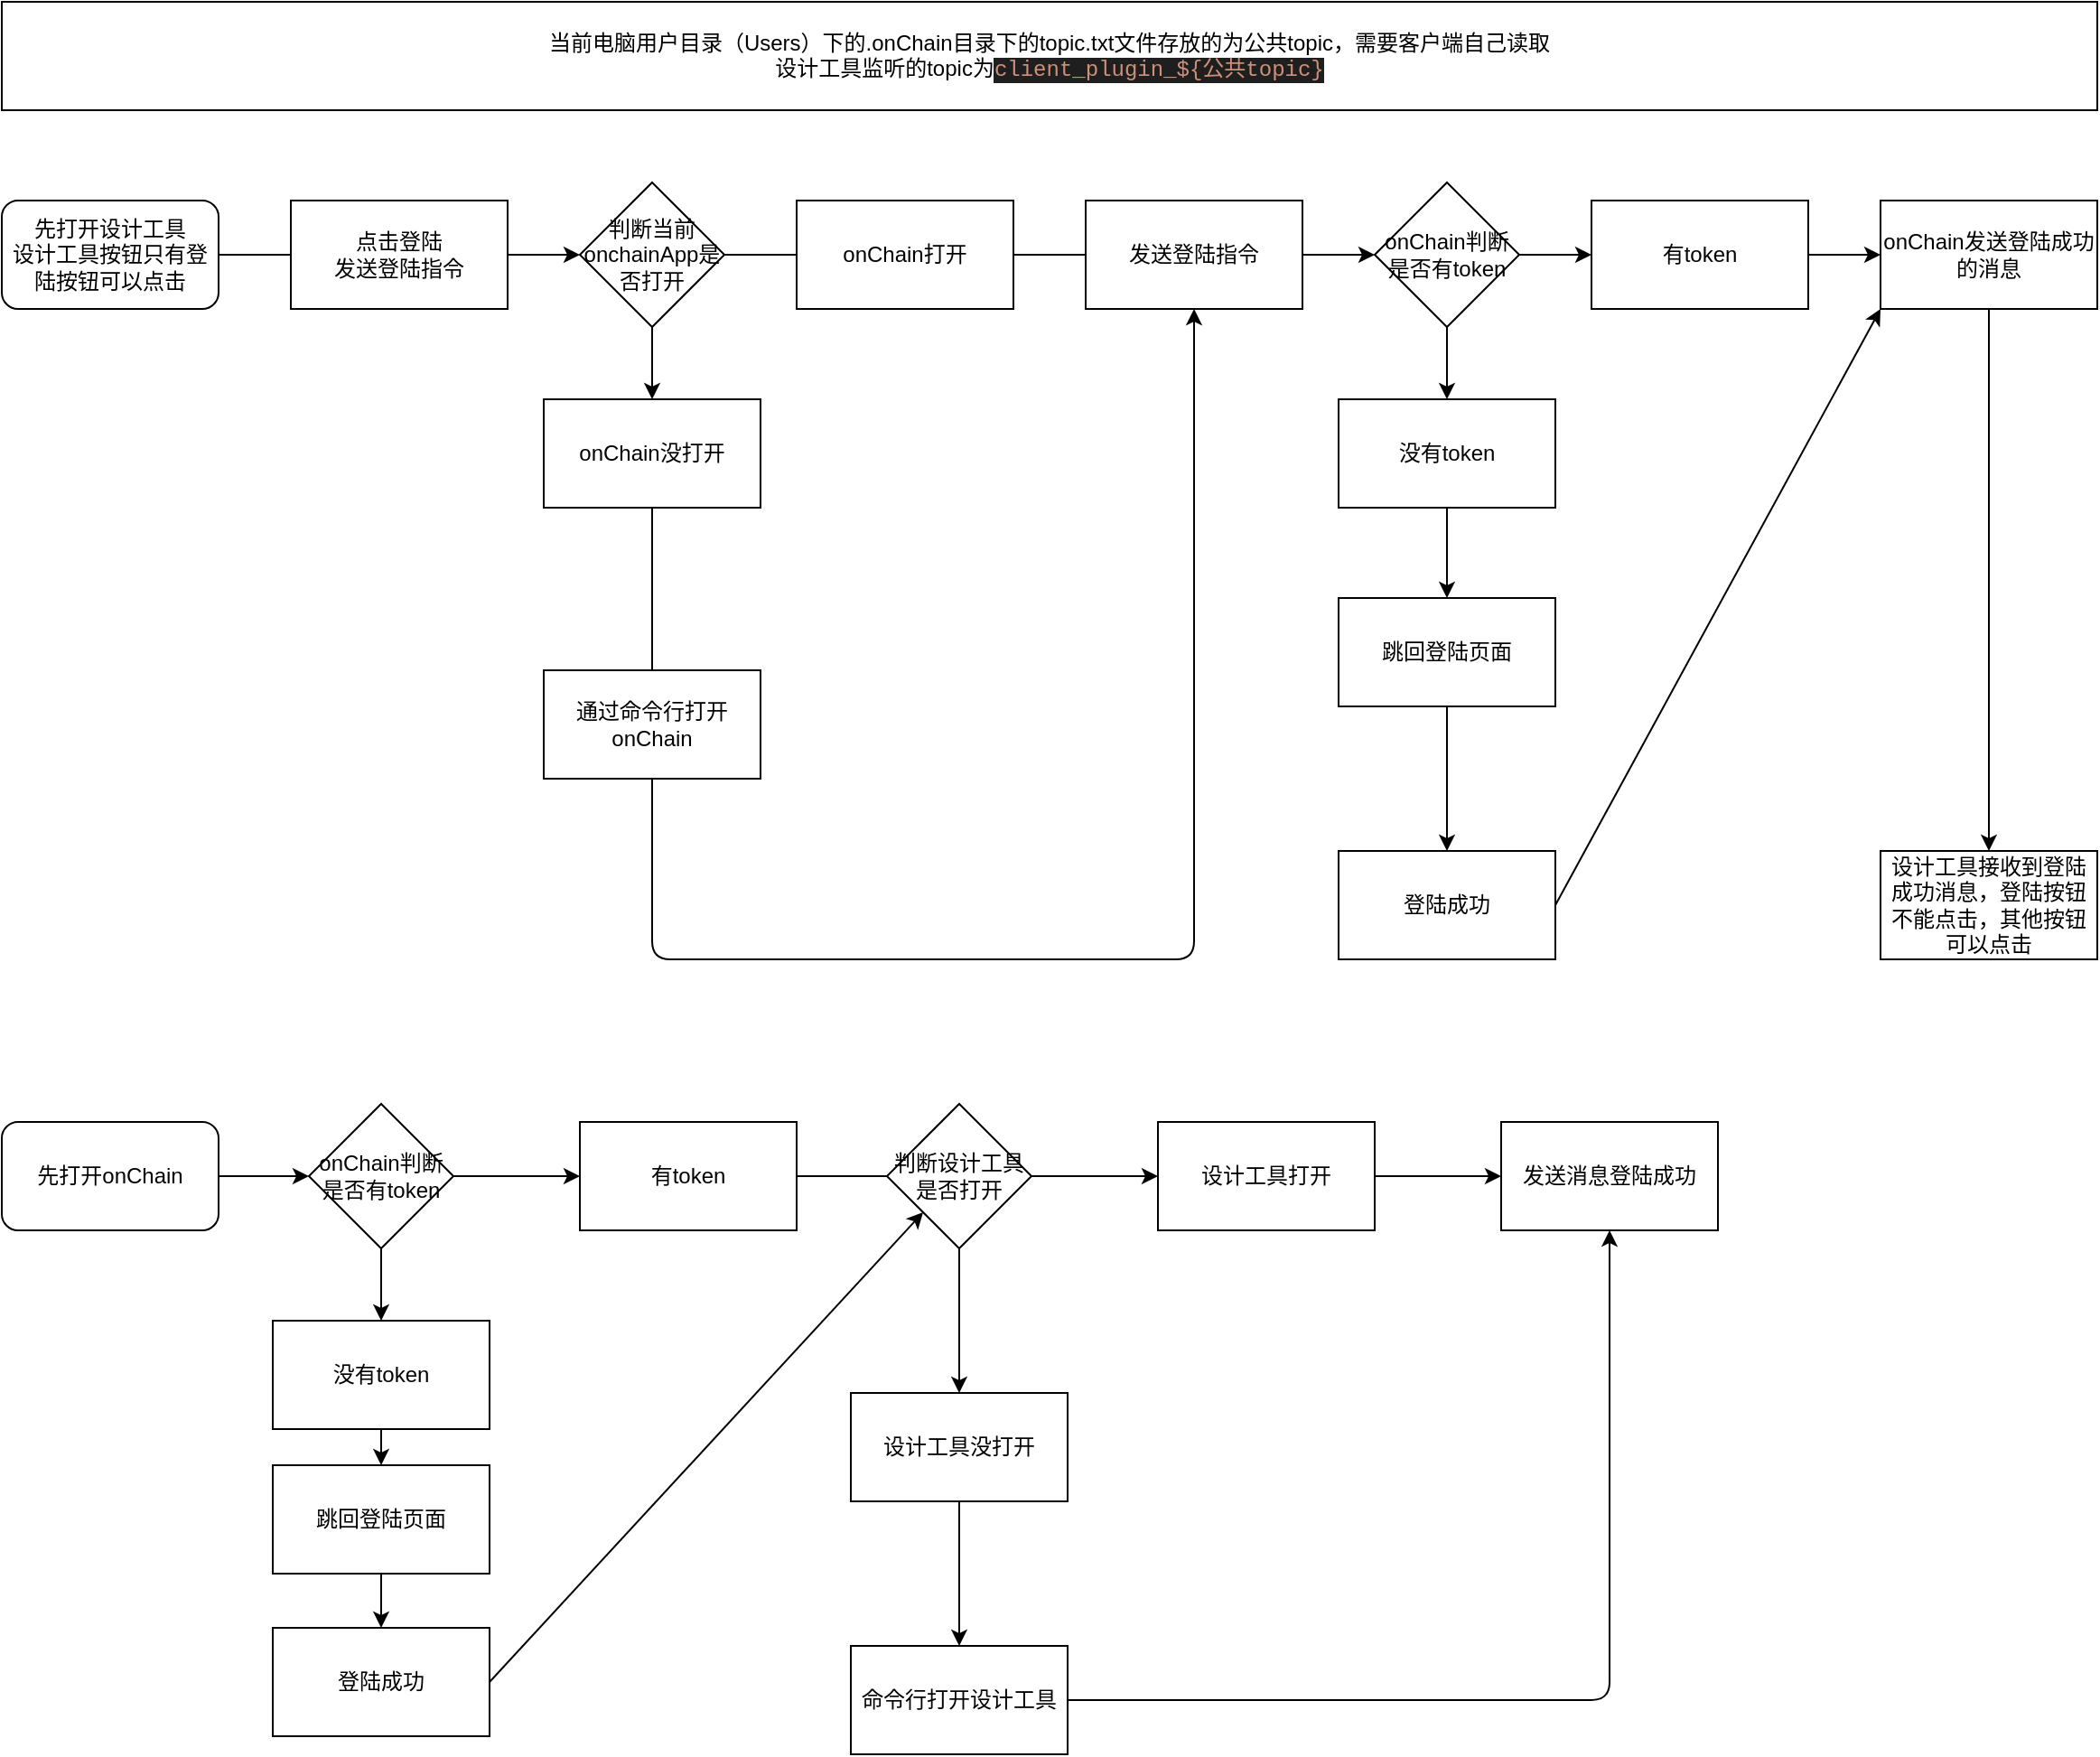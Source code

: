 <mxfile>
    <diagram id="YHDQdFkAgCr99mk0OZ_L" name="Page-1">
        <mxGraphModel dx="1845" dy="658" grid="1" gridSize="10" guides="1" tooltips="1" connect="1" arrows="1" fold="1" page="1" pageScale="1" pageWidth="827" pageHeight="1169" background="#ffffff" math="0" shadow="0">
            <root>
                <mxCell id="0"/>
                <mxCell id="1" parent="0"/>
                <mxCell id="17" value="" style="edgeStyle=none;html=1;startArrow=none;entryX=0;entryY=0.5;entryDx=0;entryDy=0;" edge="1" parent="1" source="20" target="52">
                    <mxGeometry relative="1" as="geometry">
                        <mxPoint x="-210" y="160" as="targetPoint"/>
                    </mxGeometry>
                </mxCell>
                <mxCell id="3" value="先打开设计工具&lt;br&gt;设计工具按钮只有登陆按钮可以点击" style="rounded=1;whiteSpace=wrap;html=1;" vertex="1" parent="1">
                    <mxGeometry x="-440" y="130" width="120" height="60" as="geometry"/>
                </mxCell>
                <mxCell id="23" value="" style="edgeStyle=none;html=1;" edge="1" parent="1" source="18" target="22">
                    <mxGeometry relative="1" as="geometry"/>
                </mxCell>
                <mxCell id="30" value="" style="edgeStyle=none;html=1;" edge="1" parent="1" source="18" target="29">
                    <mxGeometry relative="1" as="geometry"/>
                </mxCell>
                <mxCell id="18" value="onChain判断是否有token" style="rhombus;whiteSpace=wrap;html=1;" vertex="1" parent="1">
                    <mxGeometry x="320" y="120" width="80" height="80" as="geometry"/>
                </mxCell>
                <mxCell id="21" value="" style="edgeStyle=none;html=1;startArrow=none;exitX=1;exitY=0.5;exitDx=0;exitDy=0;" edge="1" parent="1" source="53" target="18">
                    <mxGeometry relative="1" as="geometry">
                        <mxPoint x="120" y="160" as="sourcePoint"/>
                    </mxGeometry>
                </mxCell>
                <mxCell id="32" value="" style="edgeStyle=none;html=1;" edge="1" parent="1" source="22" target="31">
                    <mxGeometry relative="1" as="geometry"/>
                </mxCell>
                <mxCell id="22" value="没有token" style="whiteSpace=wrap;html=1;" vertex="1" parent="1">
                    <mxGeometry x="300" y="240" width="120" height="60" as="geometry"/>
                </mxCell>
                <mxCell id="26" value="当前电脑用户目录（Users）下的.onChain目录下的topic.txt文件存放的为公共topic，需要客户端自己读取&lt;br&gt;设计工具监听的topic为&lt;span style=&quot;color: rgb(206, 145, 120); background-color: rgb(31, 31, 31); font-family: Menlo, Monaco, &amp;quot;Courier New&amp;quot;, monospace;&quot;&gt;client_plugin_${公共topic}&lt;/span&gt;" style="rounded=0;whiteSpace=wrap;html=1;" vertex="1" parent="1">
                    <mxGeometry x="-440" y="20" width="1160" height="60" as="geometry"/>
                </mxCell>
                <mxCell id="34" value="" style="edgeStyle=none;html=1;" edge="1" parent="1" source="29" target="33">
                    <mxGeometry relative="1" as="geometry"/>
                </mxCell>
                <mxCell id="29" value="有token" style="whiteSpace=wrap;html=1;" vertex="1" parent="1">
                    <mxGeometry x="440" y="130" width="120" height="60" as="geometry"/>
                </mxCell>
                <mxCell id="40" value="" style="edgeStyle=none;html=1;" edge="1" parent="1" source="31" target="39">
                    <mxGeometry relative="1" as="geometry"/>
                </mxCell>
                <mxCell id="31" value="跳回登陆页面" style="whiteSpace=wrap;html=1;" vertex="1" parent="1">
                    <mxGeometry x="300" y="350" width="120" height="60" as="geometry"/>
                </mxCell>
                <mxCell id="33" value="onChain发送登陆成功的消息" style="whiteSpace=wrap;html=1;" vertex="1" parent="1">
                    <mxGeometry x="600" y="130" width="120" height="60" as="geometry"/>
                </mxCell>
                <mxCell id="38" value="" style="edgeStyle=none;html=1;exitX=0.5;exitY=1;exitDx=0;exitDy=0;" edge="1" parent="1" source="33" target="37">
                    <mxGeometry relative="1" as="geometry">
                        <mxPoint x="660" y="410" as="sourcePoint"/>
                    </mxGeometry>
                </mxCell>
                <mxCell id="37" value="设计工具接收到登陆成功消息，登陆按钮不能点击，其他按钮可以点击&lt;br&gt;" style="whiteSpace=wrap;html=1;" vertex="1" parent="1">
                    <mxGeometry x="600" y="490" width="120" height="60" as="geometry"/>
                </mxCell>
                <mxCell id="41" style="edgeStyle=none;html=1;exitX=1;exitY=0.5;exitDx=0;exitDy=0;entryX=0;entryY=1;entryDx=0;entryDy=0;" edge="1" parent="1" source="39" target="33">
                    <mxGeometry relative="1" as="geometry"/>
                </mxCell>
                <mxCell id="39" value="登陆成功" style="whiteSpace=wrap;html=1;" vertex="1" parent="1">
                    <mxGeometry x="300" y="490" width="120" height="60" as="geometry"/>
                </mxCell>
                <mxCell id="70" value="" style="edgeStyle=none;html=1;" edge="1" parent="1" source="42" target="65">
                    <mxGeometry relative="1" as="geometry"/>
                </mxCell>
                <mxCell id="42" value="先打开onChain&lt;br&gt;" style="rounded=1;whiteSpace=wrap;html=1;" vertex="1" parent="1">
                    <mxGeometry x="-440" y="640" width="120" height="60" as="geometry"/>
                </mxCell>
                <mxCell id="50" value="" style="edgeStyle=none;html=1;endArrow=none;" edge="1" parent="1" source="3" target="20">
                    <mxGeometry relative="1" as="geometry">
                        <mxPoint x="-330" y="160" as="sourcePoint"/>
                        <mxPoint x="-210" y="160" as="targetPoint"/>
                    </mxGeometry>
                </mxCell>
                <mxCell id="20" value="点击登陆&lt;br&gt;发送登陆指令" style="rounded=0;whiteSpace=wrap;html=1;" vertex="1" parent="1">
                    <mxGeometry x="-280" y="130" width="120" height="60" as="geometry"/>
                </mxCell>
                <mxCell id="58" value="" style="edgeStyle=none;html=1;" edge="1" parent="1" source="52" target="57">
                    <mxGeometry relative="1" as="geometry"/>
                </mxCell>
                <mxCell id="52" value="判断当前onchainApp是否打开" style="rhombus;whiteSpace=wrap;html=1;" vertex="1" parent="1">
                    <mxGeometry x="-120" y="120" width="80" height="80" as="geometry"/>
                </mxCell>
                <mxCell id="54" value="" style="edgeStyle=none;html=1;startArrow=none;exitX=1;exitY=0.5;exitDx=0;exitDy=0;endArrow=none;" edge="1" parent="1" source="55" target="53">
                    <mxGeometry relative="1" as="geometry">
                        <mxPoint x="80" y="160" as="sourcePoint"/>
                        <mxPoint x="320" y="160" as="targetPoint"/>
                    </mxGeometry>
                </mxCell>
                <mxCell id="53" value="发送登陆指令" style="rounded=0;whiteSpace=wrap;html=1;" vertex="1" parent="1">
                    <mxGeometry x="160" y="130" width="120" height="60" as="geometry"/>
                </mxCell>
                <mxCell id="56" value="" style="edgeStyle=none;html=1;startArrow=none;exitX=1;exitY=0.5;exitDx=0;exitDy=0;endArrow=none;" edge="1" parent="1" source="52" target="55">
                    <mxGeometry relative="1" as="geometry">
                        <mxPoint x="-90.0" y="160" as="sourcePoint"/>
                        <mxPoint x="160.0" y="160" as="targetPoint"/>
                    </mxGeometry>
                </mxCell>
                <mxCell id="55" value="onChain打开" style="rounded=0;whiteSpace=wrap;html=1;" vertex="1" parent="1">
                    <mxGeometry y="130" width="120" height="60" as="geometry"/>
                </mxCell>
                <mxCell id="57" value="onChain没打开" style="whiteSpace=wrap;html=1;" vertex="1" parent="1">
                    <mxGeometry x="-140" y="240" width="120" height="60" as="geometry"/>
                </mxCell>
                <mxCell id="59" value="" style="endArrow=classic;html=1;exitX=0.5;exitY=1;exitDx=0;exitDy=0;entryX=0.5;entryY=1;entryDx=0;entryDy=0;" edge="1" parent="1" source="57" target="53">
                    <mxGeometry width="50" height="50" relative="1" as="geometry">
                        <mxPoint x="60" y="270" as="sourcePoint"/>
                        <mxPoint x="220" y="200" as="targetPoint"/>
                        <Array as="points">
                            <mxPoint x="-80" y="550"/>
                            <mxPoint x="220" y="550"/>
                        </Array>
                    </mxGeometry>
                </mxCell>
                <mxCell id="60" value="通过命令行打开onChain" style="whiteSpace=wrap;html=1;" vertex="1" parent="1">
                    <mxGeometry x="-140" y="390" width="120" height="60" as="geometry"/>
                </mxCell>
                <mxCell id="63" value="" style="edgeStyle=none;html=1;" edge="1" parent="1" source="65" target="67">
                    <mxGeometry relative="1" as="geometry"/>
                </mxCell>
                <mxCell id="64" value="" style="edgeStyle=none;html=1;" edge="1" parent="1" source="65" target="68">
                    <mxGeometry relative="1" as="geometry"/>
                </mxCell>
                <mxCell id="65" value="onChain判断是否有token" style="rhombus;whiteSpace=wrap;html=1;" vertex="1" parent="1">
                    <mxGeometry x="-270" y="630" width="80" height="80" as="geometry"/>
                </mxCell>
                <mxCell id="66" value="" style="edgeStyle=none;html=1;" edge="1" parent="1" source="67" target="69">
                    <mxGeometry relative="1" as="geometry"/>
                </mxCell>
                <mxCell id="67" value="没有token" style="whiteSpace=wrap;html=1;" vertex="1" parent="1">
                    <mxGeometry x="-290" y="750" width="120" height="60" as="geometry"/>
                </mxCell>
                <mxCell id="74" value="" style="edgeStyle=none;html=1;" edge="1" parent="1" source="68">
                    <mxGeometry relative="1" as="geometry">
                        <mxPoint x="80.0" y="670" as="targetPoint"/>
                    </mxGeometry>
                </mxCell>
                <mxCell id="68" value="有token" style="whiteSpace=wrap;html=1;" vertex="1" parent="1">
                    <mxGeometry x="-120" y="640" width="120" height="60" as="geometry"/>
                </mxCell>
                <mxCell id="78" value="" style="edgeStyle=none;html=1;" edge="1" parent="1" source="69" target="77">
                    <mxGeometry relative="1" as="geometry"/>
                </mxCell>
                <mxCell id="69" value="跳回登陆页面" style="whiteSpace=wrap;html=1;" vertex="1" parent="1">
                    <mxGeometry x="-290" y="830" width="120" height="60" as="geometry"/>
                </mxCell>
                <mxCell id="83" value="" style="edgeStyle=none;html=1;" edge="1" parent="1" source="75" target="82">
                    <mxGeometry relative="1" as="geometry"/>
                </mxCell>
                <mxCell id="85" value="" style="edgeStyle=none;html=1;" edge="1" parent="1" source="75" target="84">
                    <mxGeometry relative="1" as="geometry"/>
                </mxCell>
                <mxCell id="75" value="判断设计工具是否打开" style="rhombus;whiteSpace=wrap;html=1;" vertex="1" parent="1">
                    <mxGeometry x="50" y="630" width="80" height="80" as="geometry"/>
                </mxCell>
                <mxCell id="80" style="edgeStyle=none;html=1;entryX=0;entryY=1;entryDx=0;entryDy=0;exitX=1;exitY=0.5;exitDx=0;exitDy=0;" edge="1" parent="1" source="77" target="75">
                    <mxGeometry relative="1" as="geometry">
                        <mxPoint x="120.0" y="1020" as="targetPoint"/>
                        <mxPoint x="-199" y="990" as="sourcePoint"/>
                        <Array as="points"/>
                    </mxGeometry>
                </mxCell>
                <mxCell id="77" value="登陆成功" style="whiteSpace=wrap;html=1;" vertex="1" parent="1">
                    <mxGeometry x="-290" y="920" width="120" height="60" as="geometry"/>
                </mxCell>
                <mxCell id="88" value="" style="edgeStyle=none;html=1;" edge="1" parent="1" source="82" target="87">
                    <mxGeometry relative="1" as="geometry"/>
                </mxCell>
                <mxCell id="82" value="设计工具没打开" style="whiteSpace=wrap;html=1;" vertex="1" parent="1">
                    <mxGeometry x="30" y="790" width="120" height="60" as="geometry"/>
                </mxCell>
                <mxCell id="90" value="" style="edgeStyle=none;html=1;" edge="1" parent="1" source="84" target="89">
                    <mxGeometry relative="1" as="geometry"/>
                </mxCell>
                <mxCell id="84" value="设计工具打开" style="whiteSpace=wrap;html=1;" vertex="1" parent="1">
                    <mxGeometry x="200" y="640" width="120" height="60" as="geometry"/>
                </mxCell>
                <mxCell id="87" value="命令行打开设计工具" style="whiteSpace=wrap;html=1;" vertex="1" parent="1">
                    <mxGeometry x="30" y="930" width="120" height="60" as="geometry"/>
                </mxCell>
                <mxCell id="89" value="发送消息登陆成功" style="whiteSpace=wrap;html=1;" vertex="1" parent="1">
                    <mxGeometry x="390" y="640" width="120" height="60" as="geometry"/>
                </mxCell>
                <mxCell id="91" value="" style="endArrow=classic;html=1;exitX=1;exitY=0.5;exitDx=0;exitDy=0;entryX=0.5;entryY=1;entryDx=0;entryDy=0;" edge="1" parent="1" source="87" target="89">
                    <mxGeometry width="50" height="50" relative="1" as="geometry">
                        <mxPoint x="360" y="760" as="sourcePoint"/>
                        <mxPoint x="410" y="710" as="targetPoint"/>
                        <Array as="points">
                            <mxPoint x="450" y="960"/>
                        </Array>
                    </mxGeometry>
                </mxCell>
            </root>
        </mxGraphModel>
    </diagram>
</mxfile>